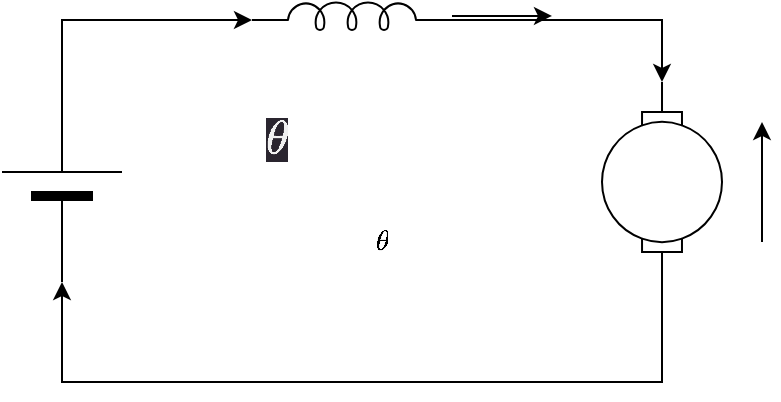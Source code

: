 <mxfile version="21.6.5" type="github">
  <diagram name="Page-1" id="xHoJqprVVUahzgXB5t3A">
    <mxGraphModel dx="607" dy="334" grid="1" gridSize="10" guides="1" tooltips="1" connect="1" arrows="1" fold="1" page="1" pageScale="1" pageWidth="850" pageHeight="1100" math="0" shadow="0">
      <root>
        <mxCell id="0" />
        <mxCell id="1" parent="0" />
        <mxCell id="MJRBo0qhkyK9fX0G-ZfJ-8" style="edgeStyle=orthogonalEdgeStyle;rounded=0;orthogonalLoop=1;jettySize=auto;html=1;exitX=1;exitY=0.5;exitDx=0;exitDy=0;exitPerimeter=0;entryX=0;entryY=0.5;entryDx=0;entryDy=0;entryPerimeter=0;" edge="1" parent="1" source="MJRBo0qhkyK9fX0G-ZfJ-1" target="MJRBo0qhkyK9fX0G-ZfJ-3">
          <mxGeometry relative="1" as="geometry">
            <Array as="points">
              <mxPoint x="630" y="450" />
              <mxPoint x="330" y="450" />
            </Array>
          </mxGeometry>
        </mxCell>
        <mxCell id="MJRBo0qhkyK9fX0G-ZfJ-1" value="" style="shape=mxgraph.electrical.electro-mechanical.motor_2;html=1;shadow=0;dashed=0;align=center;fontSize=30;strokeWidth=1;rotation=90;" vertex="1" parent="1">
          <mxGeometry x="580" y="320" width="100" height="60" as="geometry" />
        </mxCell>
        <mxCell id="MJRBo0qhkyK9fX0G-ZfJ-7" style="edgeStyle=orthogonalEdgeStyle;rounded=0;orthogonalLoop=1;jettySize=auto;html=1;exitX=1;exitY=0.645;exitDx=0;exitDy=0;exitPerimeter=0;" edge="1" parent="1" source="MJRBo0qhkyK9fX0G-ZfJ-2" target="MJRBo0qhkyK9fX0G-ZfJ-1">
          <mxGeometry relative="1" as="geometry" />
        </mxCell>
        <mxCell id="MJRBo0qhkyK9fX0G-ZfJ-11" style="edgeStyle=orthogonalEdgeStyle;rounded=0;orthogonalLoop=1;jettySize=auto;html=1;" edge="1" parent="1">
          <mxGeometry relative="1" as="geometry">
            <mxPoint x="575" y="266.97" as="targetPoint" />
            <mxPoint x="525" y="266.97" as="sourcePoint" />
          </mxGeometry>
        </mxCell>
        <mxCell id="MJRBo0qhkyK9fX0G-ZfJ-2" value="" style="pointerEvents=1;verticalLabelPosition=bottom;shadow=0;dashed=0;align=center;html=1;verticalAlign=top;shape=mxgraph.electrical.inductors.inductor_5;" vertex="1" parent="1">
          <mxGeometry x="425" y="260" width="100" height="14" as="geometry" />
        </mxCell>
        <mxCell id="MJRBo0qhkyK9fX0G-ZfJ-5" style="edgeStyle=orthogonalEdgeStyle;rounded=0;orthogonalLoop=1;jettySize=auto;html=1;exitX=1;exitY=0.5;exitDx=0;exitDy=0;exitPerimeter=0;entryX=0;entryY=0.645;entryDx=0;entryDy=0;entryPerimeter=0;" edge="1" parent="1" source="MJRBo0qhkyK9fX0G-ZfJ-3" target="MJRBo0qhkyK9fX0G-ZfJ-2">
          <mxGeometry relative="1" as="geometry" />
        </mxCell>
        <mxCell id="MJRBo0qhkyK9fX0G-ZfJ-3" value="" style="verticalLabelPosition=bottom;shadow=0;dashed=0;align=center;fillColor=strokeColor;html=1;verticalAlign=top;strokeWidth=1;shape=mxgraph.electrical.miscellaneous.monocell_battery;rotation=-90;" vertex="1" parent="1">
          <mxGeometry x="280" y="320" width="100" height="60" as="geometry" />
        </mxCell>
        <mxCell id="MJRBo0qhkyK9fX0G-ZfJ-13" value="" style="endArrow=classic;html=1;rounded=0;" edge="1" parent="1">
          <mxGeometry width="50" height="50" relative="1" as="geometry">
            <mxPoint x="680" y="380" as="sourcePoint" />
            <mxPoint x="680" y="320" as="targetPoint" />
          </mxGeometry>
        </mxCell>
        <mxCell id="MJRBo0qhkyK9fX0G-ZfJ-17" value="&lt;span style=&quot;color: rgb(240, 240, 240); font-family: Helvetica; font-size: 20px; font-style: normal; font-variant-ligatures: normal; font-variant-caps: normal; font-weight: 400; letter-spacing: normal; orphans: 2; text-align: center; text-indent: 0px; text-transform: none; widows: 2; word-spacing: 0px; -webkit-text-stroke-width: 0px; background-color: rgb(42, 37, 47); text-decoration-thickness: initial; text-decoration-style: initial; text-decoration-color: initial; float: none; display: inline !important;&quot;&gt;\(\theta\)&lt;/span&gt;" style="text;whiteSpace=wrap;html=1;" vertex="1" parent="1">
          <mxGeometry x="430" y="310" width="110" height="50" as="geometry" />
        </mxCell>
        <UserObject label="\(\theta\)" placeholders="1" name="Variable" id="MJRBo0qhkyK9fX0G-ZfJ-18">
          <mxCell style="text;html=1;strokeColor=none;fillColor=none;align=center;verticalAlign=middle;whiteSpace=wrap;overflow=hidden;" vertex="1" parent="1">
            <mxGeometry x="450" y="370" width="80" height="20" as="geometry" />
          </mxCell>
        </UserObject>
      </root>
    </mxGraphModel>
  </diagram>
</mxfile>
